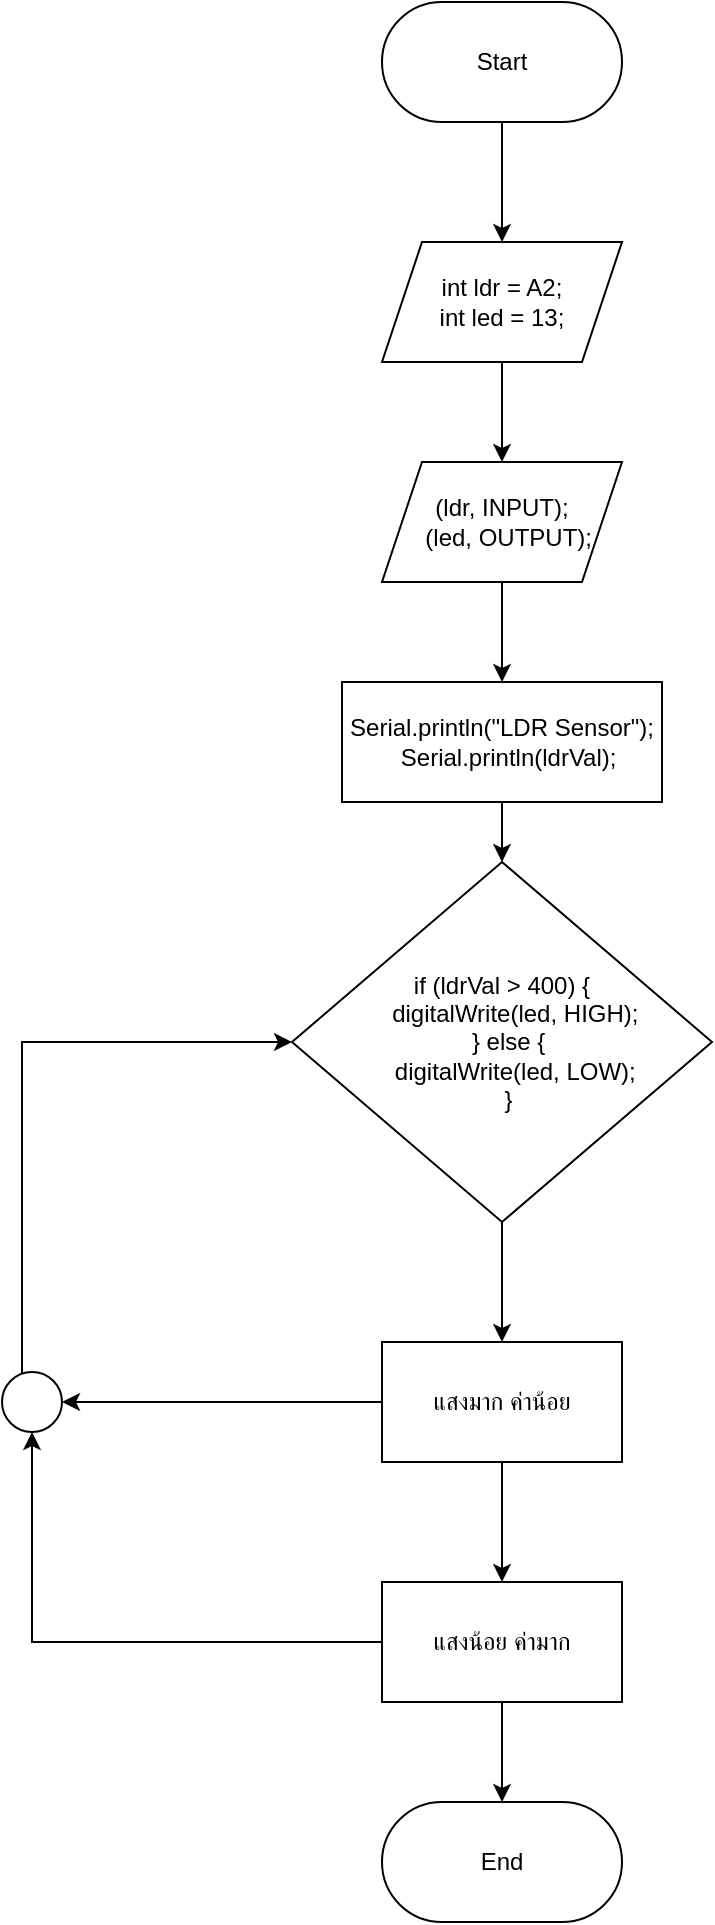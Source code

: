 <mxfile version="21.0.8" type="device"><diagram name="หน้า-1" id="Pw-B9khp37068Nl3oBRl"><mxGraphModel dx="1050" dy="541" grid="1" gridSize="10" guides="1" tooltips="1" connect="1" arrows="1" fold="1" page="1" pageScale="1" pageWidth="1654" pageHeight="1169" math="0" shadow="0"><root><mxCell id="0"/><mxCell id="1" parent="0"/><mxCell id="QCkY9VVVpadUKqEqsVBH-4" value="" style="edgeStyle=orthogonalEdgeStyle;rounded=0;orthogonalLoop=1;jettySize=auto;html=1;" edge="1" parent="1" source="QCkY9VVVpadUKqEqsVBH-1" target="QCkY9VVVpadUKqEqsVBH-3"><mxGeometry relative="1" as="geometry"/></mxCell><mxCell id="QCkY9VVVpadUKqEqsVBH-1" value="Start" style="rounded=1;whiteSpace=wrap;html=1;arcSize=50;" vertex="1" parent="1"><mxGeometry x="390" y="70" width="120" height="60" as="geometry"/></mxCell><mxCell id="QCkY9VVVpadUKqEqsVBH-16" value="" style="edgeStyle=orthogonalEdgeStyle;rounded=0;orthogonalLoop=1;jettySize=auto;html=1;" edge="1" parent="1" source="QCkY9VVVpadUKqEqsVBH-3" target="QCkY9VVVpadUKqEqsVBH-8"><mxGeometry relative="1" as="geometry"/></mxCell><mxCell id="QCkY9VVVpadUKqEqsVBH-3" value="&lt;div&gt;int ldr = A2;&lt;/div&gt;&lt;div&gt;int led = 13;&lt;/div&gt;" style="shape=parallelogram;perimeter=parallelogramPerimeter;whiteSpace=wrap;html=1;fixedSize=1;" vertex="1" parent="1"><mxGeometry x="390" y="190" width="120" height="60" as="geometry"/></mxCell><mxCell id="QCkY9VVVpadUKqEqsVBH-17" value="" style="edgeStyle=orthogonalEdgeStyle;rounded=0;orthogonalLoop=1;jettySize=auto;html=1;" edge="1" parent="1" source="QCkY9VVVpadUKqEqsVBH-8" target="QCkY9VVVpadUKqEqsVBH-9"><mxGeometry relative="1" as="geometry"/></mxCell><mxCell id="QCkY9VVVpadUKqEqsVBH-8" value="&lt;div&gt;(ldr, INPUT);&lt;/div&gt;&lt;div&gt;&amp;nbsp; (led, OUTPUT);&lt;/div&gt;" style="shape=parallelogram;perimeter=parallelogramPerimeter;whiteSpace=wrap;html=1;fixedSize=1;" vertex="1" parent="1"><mxGeometry x="390" y="300" width="120" height="60" as="geometry"/></mxCell><mxCell id="QCkY9VVVpadUKqEqsVBH-18" value="" style="edgeStyle=orthogonalEdgeStyle;rounded=0;orthogonalLoop=1;jettySize=auto;html=1;" edge="1" parent="1" source="QCkY9VVVpadUKqEqsVBH-9" target="QCkY9VVVpadUKqEqsVBH-13"><mxGeometry relative="1" as="geometry"/></mxCell><mxCell id="QCkY9VVVpadUKqEqsVBH-9" value="&lt;div&gt;Serial.println(&quot;LDR Sensor&quot;);&lt;/div&gt;&lt;div&gt;&amp;nbsp; Serial.println(ldrVal);&lt;/div&gt;" style="rounded=0;whiteSpace=wrap;html=1;" vertex="1" parent="1"><mxGeometry x="370" y="410" width="160" height="60" as="geometry"/></mxCell><mxCell id="QCkY9VVVpadUKqEqsVBH-19" value="" style="edgeStyle=orthogonalEdgeStyle;rounded=0;orthogonalLoop=1;jettySize=auto;html=1;" edge="1" parent="1" source="QCkY9VVVpadUKqEqsVBH-13" target="QCkY9VVVpadUKqEqsVBH-14"><mxGeometry relative="1" as="geometry"/></mxCell><mxCell id="QCkY9VVVpadUKqEqsVBH-13" value="&lt;div&gt;if (ldrVal &amp;gt; 400) {&lt;/div&gt;&lt;div&gt;&amp;nbsp; &amp;nbsp; digitalWrite(led, HIGH);&lt;/div&gt;&lt;div&gt;&amp;nbsp; } else {&lt;/div&gt;&lt;div&gt;&amp;nbsp; &amp;nbsp; digitalWrite(led, LOW);&lt;/div&gt;&lt;div&gt;&amp;nbsp; }&lt;/div&gt;" style="rhombus;whiteSpace=wrap;html=1;" vertex="1" parent="1"><mxGeometry x="345" y="500" width="210" height="180" as="geometry"/></mxCell><mxCell id="QCkY9VVVpadUKqEqsVBH-20" value="" style="edgeStyle=orthogonalEdgeStyle;rounded=0;orthogonalLoop=1;jettySize=auto;html=1;" edge="1" parent="1" source="QCkY9VVVpadUKqEqsVBH-14" target="QCkY9VVVpadUKqEqsVBH-15"><mxGeometry relative="1" as="geometry"/></mxCell><mxCell id="QCkY9VVVpadUKqEqsVBH-27" style="edgeStyle=orthogonalEdgeStyle;rounded=0;orthogonalLoop=1;jettySize=auto;html=1;entryX=1;entryY=0.5;entryDx=0;entryDy=0;" edge="1" parent="1" source="QCkY9VVVpadUKqEqsVBH-14" target="QCkY9VVVpadUKqEqsVBH-25"><mxGeometry relative="1" as="geometry"/></mxCell><mxCell id="QCkY9VVVpadUKqEqsVBH-14" value="แสงมาก ค่าน้อย" style="rounded=0;whiteSpace=wrap;html=1;" vertex="1" parent="1"><mxGeometry x="390" y="740" width="120" height="60" as="geometry"/></mxCell><mxCell id="QCkY9VVVpadUKqEqsVBH-26" style="edgeStyle=orthogonalEdgeStyle;rounded=0;orthogonalLoop=1;jettySize=auto;html=1;entryX=0.5;entryY=1;entryDx=0;entryDy=0;" edge="1" parent="1" source="QCkY9VVVpadUKqEqsVBH-15" target="QCkY9VVVpadUKqEqsVBH-25"><mxGeometry relative="1" as="geometry"/></mxCell><mxCell id="QCkY9VVVpadUKqEqsVBH-34" value="" style="edgeStyle=orthogonalEdgeStyle;rounded=0;orthogonalLoop=1;jettySize=auto;html=1;" edge="1" parent="1" source="QCkY9VVVpadUKqEqsVBH-15" target="QCkY9VVVpadUKqEqsVBH-29"><mxGeometry relative="1" as="geometry"/></mxCell><mxCell id="QCkY9VVVpadUKqEqsVBH-15" value="แสงน้อย ค่ามาก" style="rounded=0;whiteSpace=wrap;html=1;" vertex="1" parent="1"><mxGeometry x="390" y="860" width="120" height="60" as="geometry"/></mxCell><mxCell id="QCkY9VVVpadUKqEqsVBH-28" style="edgeStyle=orthogonalEdgeStyle;rounded=0;orthogonalLoop=1;jettySize=auto;html=1;entryX=0;entryY=0.5;entryDx=0;entryDy=0;" edge="1" parent="1" source="QCkY9VVVpadUKqEqsVBH-25" target="QCkY9VVVpadUKqEqsVBH-13"><mxGeometry relative="1" as="geometry"><Array as="points"><mxPoint x="210" y="590"/></Array></mxGeometry></mxCell><mxCell id="QCkY9VVVpadUKqEqsVBH-25" value="" style="ellipse;whiteSpace=wrap;html=1;aspect=fixed;" vertex="1" parent="1"><mxGeometry x="200" y="755" width="30" height="30" as="geometry"/></mxCell><mxCell id="QCkY9VVVpadUKqEqsVBH-29" value="End" style="rounded=1;whiteSpace=wrap;html=1;arcSize=50;" vertex="1" parent="1"><mxGeometry x="390" y="970" width="120" height="60" as="geometry"/></mxCell></root></mxGraphModel></diagram></mxfile>